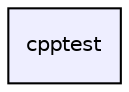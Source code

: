 digraph "/home/user/ProgrammingCourse/sources/home-work/cpptest" {
  compound=true
  node [ fontsize="10", fontname="Helvetica"];
  edge [ labelfontsize="10", labelfontname="Helvetica"];
  dir_2d5255cf28134262af360cbfe96efe20 [shape=box, label="cpptest", style="filled", fillcolor="#eeeeff", pencolor="black", URL="dir_2d5255cf28134262af360cbfe96efe20.html"];
}

